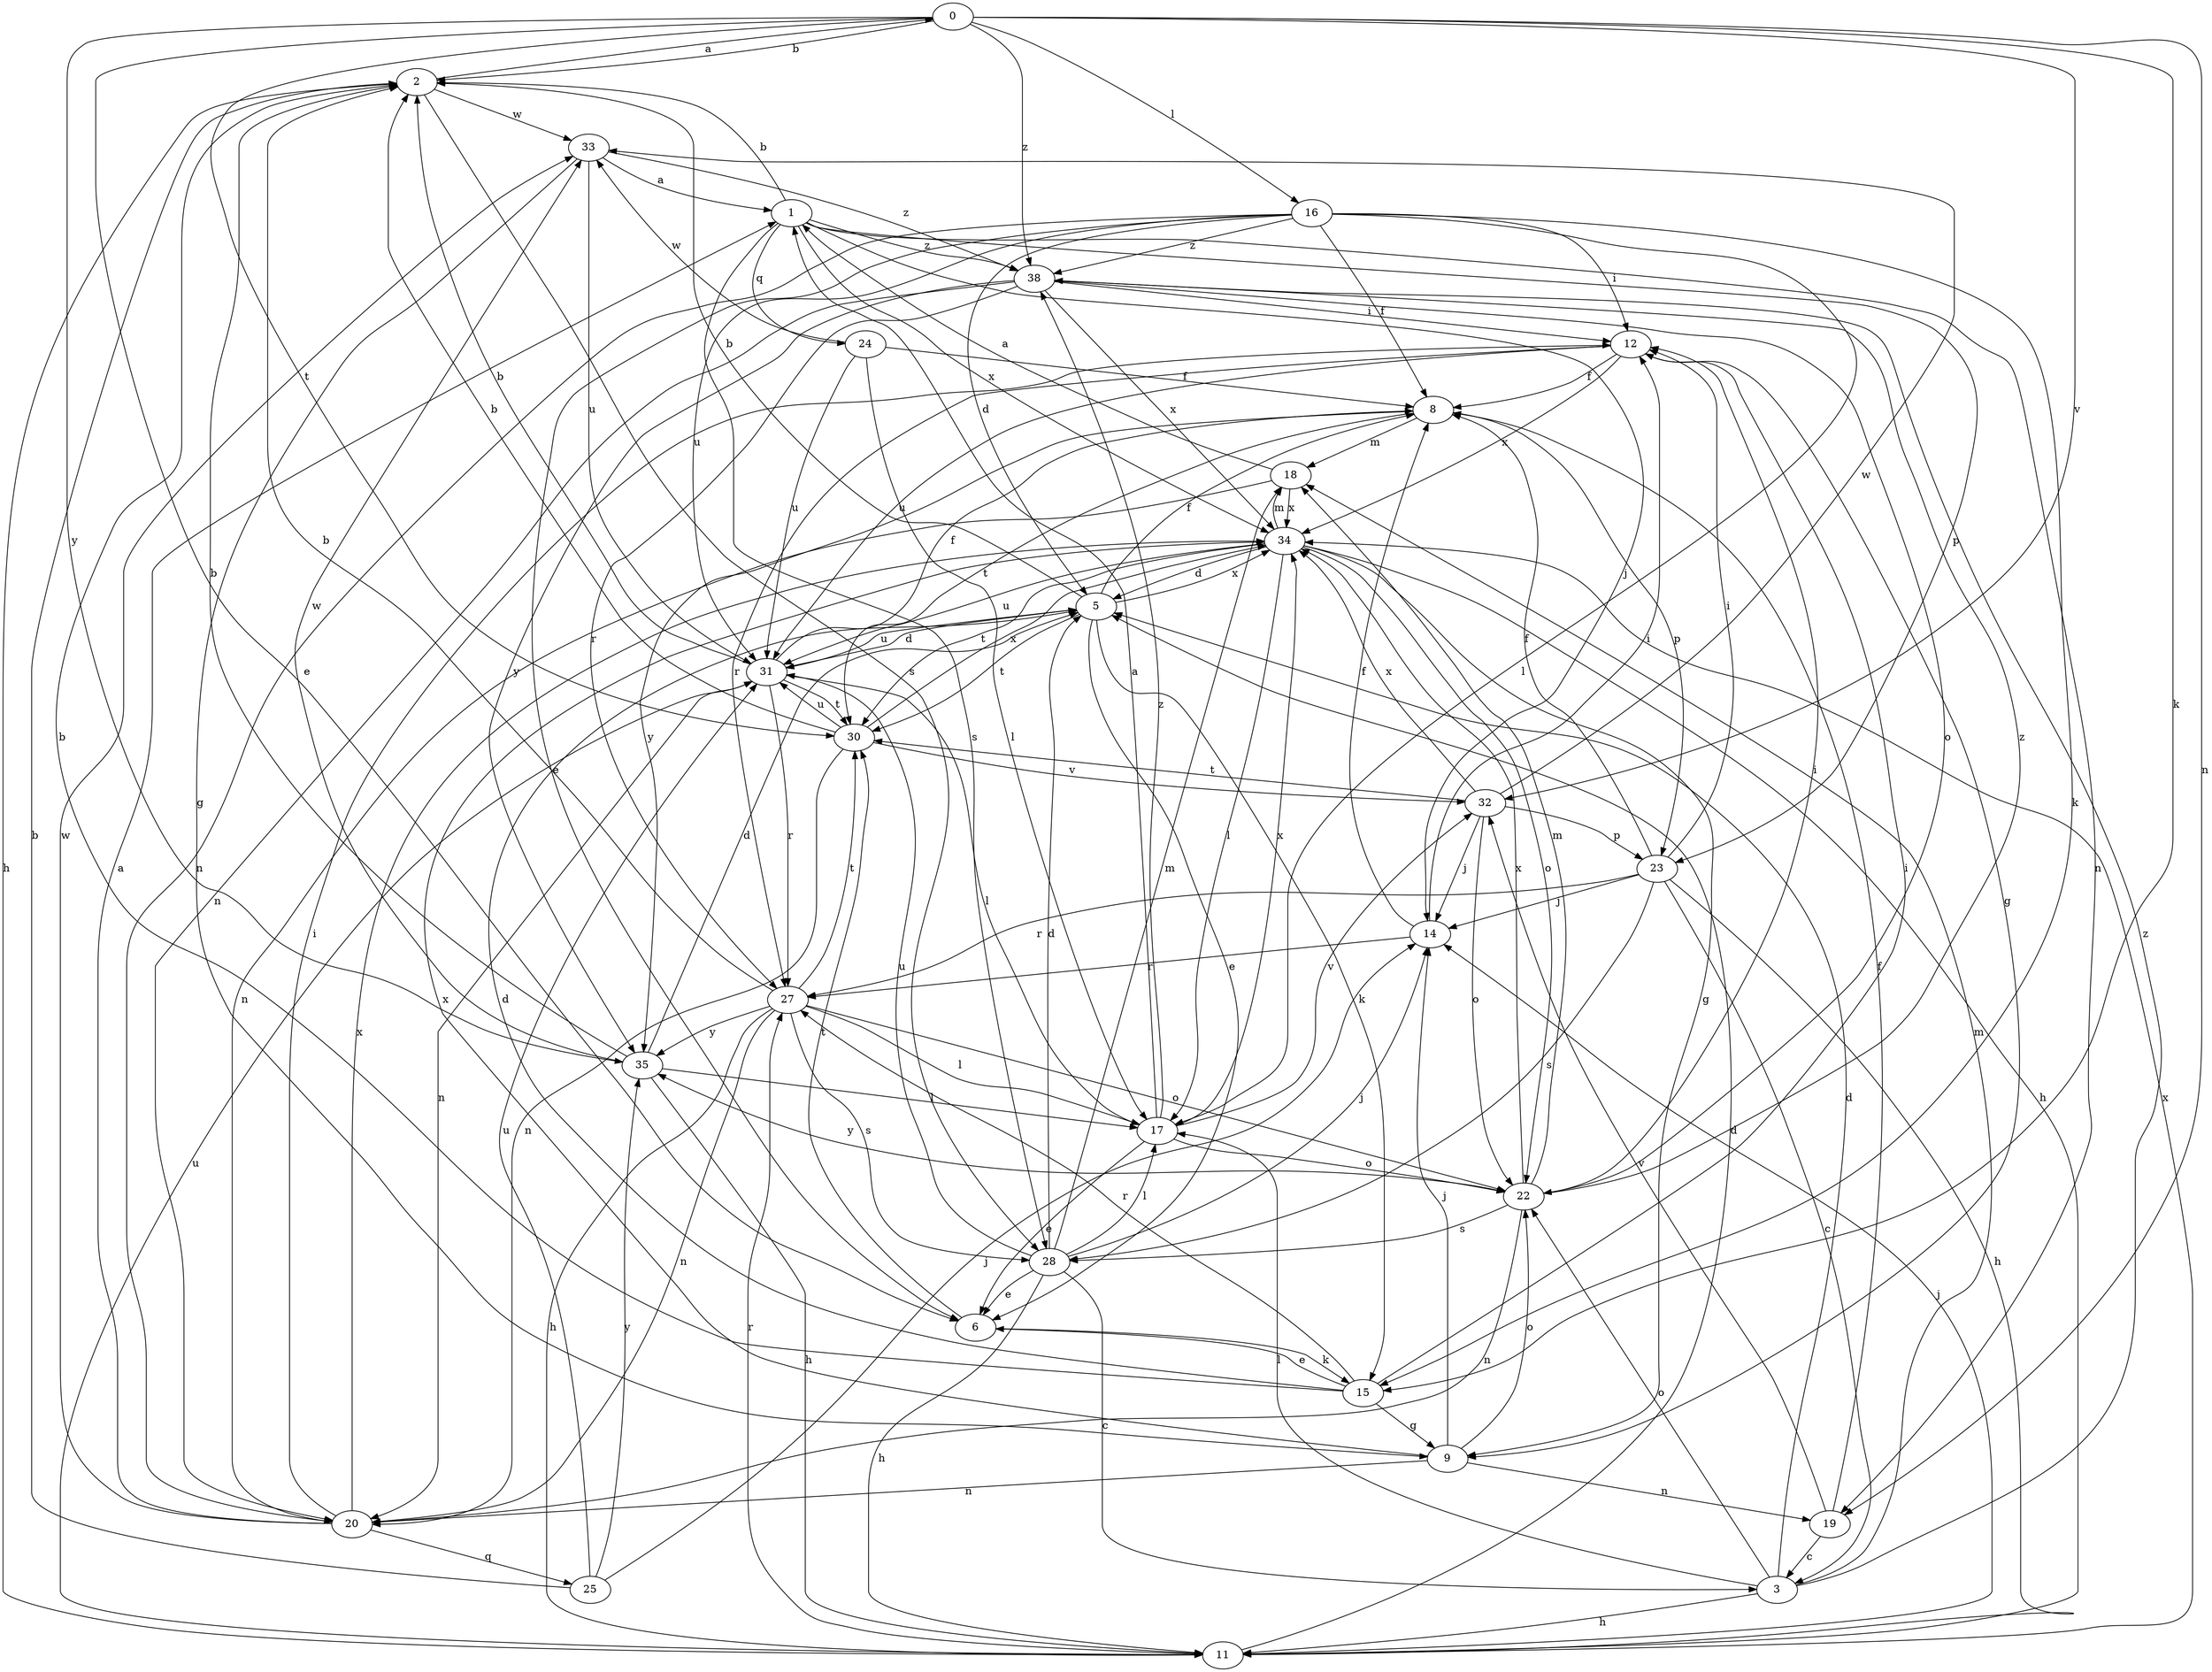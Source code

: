 strict digraph  {
0;
1;
2;
3;
5;
6;
8;
9;
11;
12;
14;
15;
16;
17;
18;
19;
20;
22;
23;
24;
25;
27;
28;
30;
31;
32;
33;
34;
35;
38;
0 -> 2  [label=b];
0 -> 6  [label=e];
0 -> 15  [label=k];
0 -> 16  [label=l];
0 -> 19  [label=n];
0 -> 30  [label=t];
0 -> 32  [label=v];
0 -> 35  [label=y];
0 -> 38  [label=z];
1 -> 2  [label=b];
1 -> 14  [label=j];
1 -> 19  [label=n];
1 -> 23  [label=p];
1 -> 24  [label=q];
1 -> 28  [label=s];
1 -> 34  [label=x];
1 -> 38  [label=z];
2 -> 0  [label=a];
2 -> 11  [label=h];
2 -> 28  [label=s];
2 -> 33  [label=w];
3 -> 5  [label=d];
3 -> 11  [label=h];
3 -> 17  [label=l];
3 -> 18  [label=m];
3 -> 22  [label=o];
3 -> 38  [label=z];
5 -> 2  [label=b];
5 -> 6  [label=e];
5 -> 8  [label=f];
5 -> 15  [label=k];
5 -> 30  [label=t];
5 -> 31  [label=u];
5 -> 34  [label=x];
6 -> 15  [label=k];
6 -> 30  [label=t];
8 -> 18  [label=m];
8 -> 23  [label=p];
8 -> 30  [label=t];
8 -> 35  [label=y];
9 -> 14  [label=j];
9 -> 19  [label=n];
9 -> 20  [label=n];
9 -> 22  [label=o];
9 -> 34  [label=x];
11 -> 5  [label=d];
11 -> 14  [label=j];
11 -> 27  [label=r];
11 -> 31  [label=u];
11 -> 34  [label=x];
12 -> 8  [label=f];
12 -> 9  [label=g];
12 -> 27  [label=r];
12 -> 31  [label=u];
12 -> 34  [label=x];
14 -> 8  [label=f];
14 -> 12  [label=i];
14 -> 27  [label=r];
15 -> 2  [label=b];
15 -> 5  [label=d];
15 -> 6  [label=e];
15 -> 9  [label=g];
15 -> 12  [label=i];
15 -> 27  [label=r];
16 -> 5  [label=d];
16 -> 6  [label=e];
16 -> 8  [label=f];
16 -> 12  [label=i];
16 -> 15  [label=k];
16 -> 17  [label=l];
16 -> 20  [label=n];
16 -> 31  [label=u];
16 -> 38  [label=z];
17 -> 1  [label=a];
17 -> 6  [label=e];
17 -> 22  [label=o];
17 -> 32  [label=v];
17 -> 34  [label=x];
17 -> 38  [label=z];
18 -> 1  [label=a];
18 -> 20  [label=n];
18 -> 34  [label=x];
19 -> 3  [label=c];
19 -> 8  [label=f];
19 -> 32  [label=v];
20 -> 1  [label=a];
20 -> 12  [label=i];
20 -> 25  [label=q];
20 -> 33  [label=w];
20 -> 34  [label=x];
22 -> 12  [label=i];
22 -> 18  [label=m];
22 -> 20  [label=n];
22 -> 28  [label=s];
22 -> 34  [label=x];
22 -> 35  [label=y];
22 -> 38  [label=z];
23 -> 3  [label=c];
23 -> 8  [label=f];
23 -> 11  [label=h];
23 -> 12  [label=i];
23 -> 14  [label=j];
23 -> 27  [label=r];
23 -> 28  [label=s];
24 -> 8  [label=f];
24 -> 17  [label=l];
24 -> 31  [label=u];
24 -> 33  [label=w];
25 -> 2  [label=b];
25 -> 14  [label=j];
25 -> 31  [label=u];
25 -> 35  [label=y];
27 -> 2  [label=b];
27 -> 11  [label=h];
27 -> 17  [label=l];
27 -> 20  [label=n];
27 -> 22  [label=o];
27 -> 28  [label=s];
27 -> 30  [label=t];
27 -> 35  [label=y];
28 -> 3  [label=c];
28 -> 5  [label=d];
28 -> 6  [label=e];
28 -> 11  [label=h];
28 -> 14  [label=j];
28 -> 17  [label=l];
28 -> 18  [label=m];
28 -> 31  [label=u];
30 -> 2  [label=b];
30 -> 20  [label=n];
30 -> 31  [label=u];
30 -> 32  [label=v];
30 -> 34  [label=x];
31 -> 2  [label=b];
31 -> 5  [label=d];
31 -> 8  [label=f];
31 -> 17  [label=l];
31 -> 20  [label=n];
31 -> 27  [label=r];
31 -> 30  [label=t];
32 -> 14  [label=j];
32 -> 22  [label=o];
32 -> 23  [label=p];
32 -> 30  [label=t];
32 -> 33  [label=w];
32 -> 34  [label=x];
33 -> 1  [label=a];
33 -> 9  [label=g];
33 -> 31  [label=u];
33 -> 38  [label=z];
34 -> 5  [label=d];
34 -> 9  [label=g];
34 -> 11  [label=h];
34 -> 17  [label=l];
34 -> 18  [label=m];
34 -> 22  [label=o];
34 -> 30  [label=t];
34 -> 31  [label=u];
35 -> 2  [label=b];
35 -> 5  [label=d];
35 -> 11  [label=h];
35 -> 17  [label=l];
35 -> 33  [label=w];
38 -> 12  [label=i];
38 -> 20  [label=n];
38 -> 22  [label=o];
38 -> 27  [label=r];
38 -> 34  [label=x];
38 -> 35  [label=y];
}
